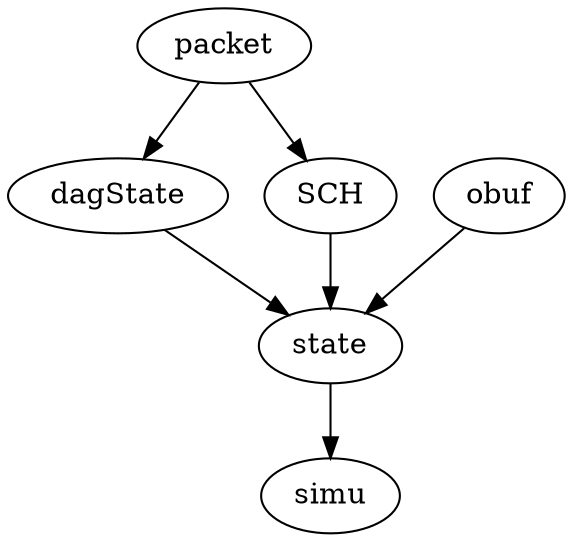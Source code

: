 digraph G {
  "packet" -> "dagState";
  "packet" -> "SCH";

  "dagState" -> "state";
  "obuf" -> "state";
  "SCH" -> "state";

  "state" -> "simu";
}

